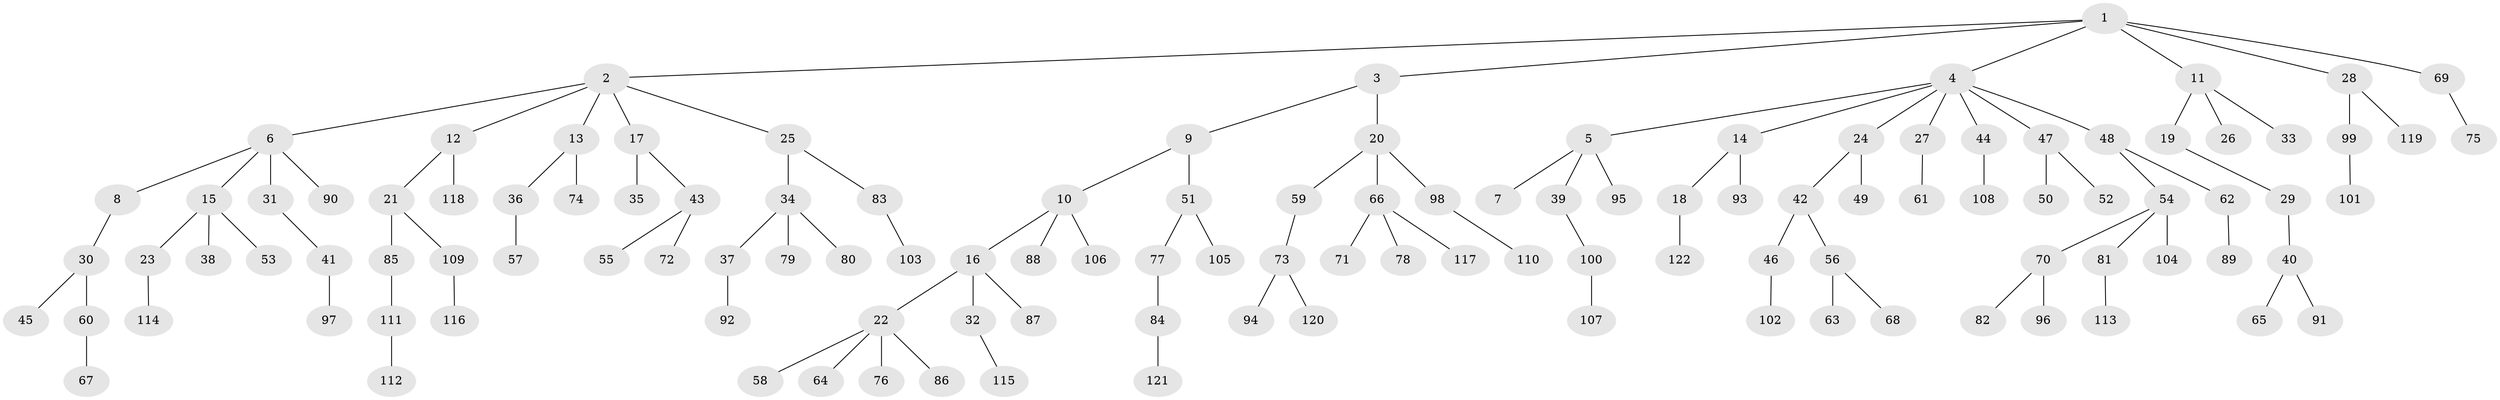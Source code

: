 // Generated by graph-tools (version 1.1) at 2025/36/03/09/25 02:36:49]
// undirected, 122 vertices, 121 edges
graph export_dot {
graph [start="1"]
  node [color=gray90,style=filled];
  1;
  2;
  3;
  4;
  5;
  6;
  7;
  8;
  9;
  10;
  11;
  12;
  13;
  14;
  15;
  16;
  17;
  18;
  19;
  20;
  21;
  22;
  23;
  24;
  25;
  26;
  27;
  28;
  29;
  30;
  31;
  32;
  33;
  34;
  35;
  36;
  37;
  38;
  39;
  40;
  41;
  42;
  43;
  44;
  45;
  46;
  47;
  48;
  49;
  50;
  51;
  52;
  53;
  54;
  55;
  56;
  57;
  58;
  59;
  60;
  61;
  62;
  63;
  64;
  65;
  66;
  67;
  68;
  69;
  70;
  71;
  72;
  73;
  74;
  75;
  76;
  77;
  78;
  79;
  80;
  81;
  82;
  83;
  84;
  85;
  86;
  87;
  88;
  89;
  90;
  91;
  92;
  93;
  94;
  95;
  96;
  97;
  98;
  99;
  100;
  101;
  102;
  103;
  104;
  105;
  106;
  107;
  108;
  109;
  110;
  111;
  112;
  113;
  114;
  115;
  116;
  117;
  118;
  119;
  120;
  121;
  122;
  1 -- 2;
  1 -- 3;
  1 -- 4;
  1 -- 11;
  1 -- 28;
  1 -- 69;
  2 -- 6;
  2 -- 12;
  2 -- 13;
  2 -- 17;
  2 -- 25;
  3 -- 9;
  3 -- 20;
  4 -- 5;
  4 -- 14;
  4 -- 24;
  4 -- 27;
  4 -- 44;
  4 -- 47;
  4 -- 48;
  5 -- 7;
  5 -- 39;
  5 -- 95;
  6 -- 8;
  6 -- 15;
  6 -- 31;
  6 -- 90;
  8 -- 30;
  9 -- 10;
  9 -- 51;
  10 -- 16;
  10 -- 88;
  10 -- 106;
  11 -- 19;
  11 -- 26;
  11 -- 33;
  12 -- 21;
  12 -- 118;
  13 -- 36;
  13 -- 74;
  14 -- 18;
  14 -- 93;
  15 -- 23;
  15 -- 38;
  15 -- 53;
  16 -- 22;
  16 -- 32;
  16 -- 87;
  17 -- 35;
  17 -- 43;
  18 -- 122;
  19 -- 29;
  20 -- 59;
  20 -- 66;
  20 -- 98;
  21 -- 85;
  21 -- 109;
  22 -- 58;
  22 -- 64;
  22 -- 76;
  22 -- 86;
  23 -- 114;
  24 -- 42;
  24 -- 49;
  25 -- 34;
  25 -- 83;
  27 -- 61;
  28 -- 99;
  28 -- 119;
  29 -- 40;
  30 -- 45;
  30 -- 60;
  31 -- 41;
  32 -- 115;
  34 -- 37;
  34 -- 79;
  34 -- 80;
  36 -- 57;
  37 -- 92;
  39 -- 100;
  40 -- 65;
  40 -- 91;
  41 -- 97;
  42 -- 46;
  42 -- 56;
  43 -- 55;
  43 -- 72;
  44 -- 108;
  46 -- 102;
  47 -- 50;
  47 -- 52;
  48 -- 54;
  48 -- 62;
  51 -- 77;
  51 -- 105;
  54 -- 70;
  54 -- 81;
  54 -- 104;
  56 -- 63;
  56 -- 68;
  59 -- 73;
  60 -- 67;
  62 -- 89;
  66 -- 71;
  66 -- 78;
  66 -- 117;
  69 -- 75;
  70 -- 82;
  70 -- 96;
  73 -- 94;
  73 -- 120;
  77 -- 84;
  81 -- 113;
  83 -- 103;
  84 -- 121;
  85 -- 111;
  98 -- 110;
  99 -- 101;
  100 -- 107;
  109 -- 116;
  111 -- 112;
}

